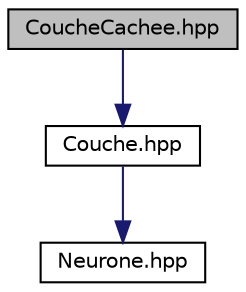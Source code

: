 digraph "CoucheCachee.hpp"
{
 // LATEX_PDF_SIZE
  edge [fontname="Helvetica",fontsize="10",labelfontname="Helvetica",labelfontsize="10"];
  node [fontname="Helvetica",fontsize="10",shape=record];
  Node1 [label="CoucheCachee.hpp",height=0.2,width=0.4,color="black", fillcolor="grey75", style="filled", fontcolor="black",tooltip="C'est un classe qui permet de créer les couches cachées du réseau, ainsi que de définir leur biais."];
  Node1 -> Node2 [color="midnightblue",fontsize="10",style="solid"];
  Node2 [label="Couche.hpp",height=0.2,width=0.4,color="black", fillcolor="white", style="filled",URL="$_couche_8hpp.html",tooltip="Les propriétés d'une couche : son nombre de neurones ainsi que sa fonction d'activation."];
  Node2 -> Node3 [color="midnightblue",fontsize="10",style="solid"];
  Node3 [label="Neurone.hpp",height=0.2,width=0.4,color="black", fillcolor="white", style="filled",URL="$_neurone_8hpp.html",tooltip="Les propritées d'un neurone : son indice et so valeur."];
}
